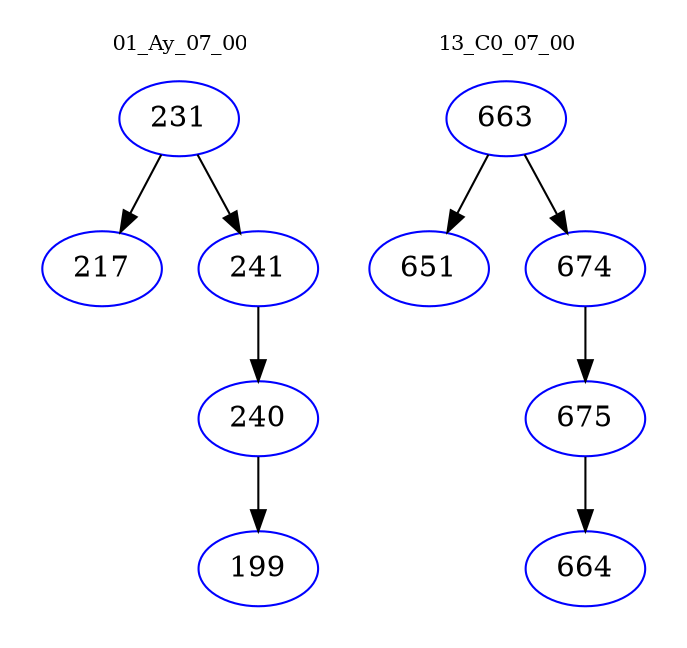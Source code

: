 digraph{
subgraph cluster_0 {
color = white
label = "01_Ay_07_00";
fontsize=10;
T0_231 [label="231", color="blue"]
T0_231 -> T0_217 [color="black"]
T0_217 [label="217", color="blue"]
T0_231 -> T0_241 [color="black"]
T0_241 [label="241", color="blue"]
T0_241 -> T0_240 [color="black"]
T0_240 [label="240", color="blue"]
T0_240 -> T0_199 [color="black"]
T0_199 [label="199", color="blue"]
}
subgraph cluster_1 {
color = white
label = "13_C0_07_00";
fontsize=10;
T1_663 [label="663", color="blue"]
T1_663 -> T1_651 [color="black"]
T1_651 [label="651", color="blue"]
T1_663 -> T1_674 [color="black"]
T1_674 [label="674", color="blue"]
T1_674 -> T1_675 [color="black"]
T1_675 [label="675", color="blue"]
T1_675 -> T1_664 [color="black"]
T1_664 [label="664", color="blue"]
}
}
